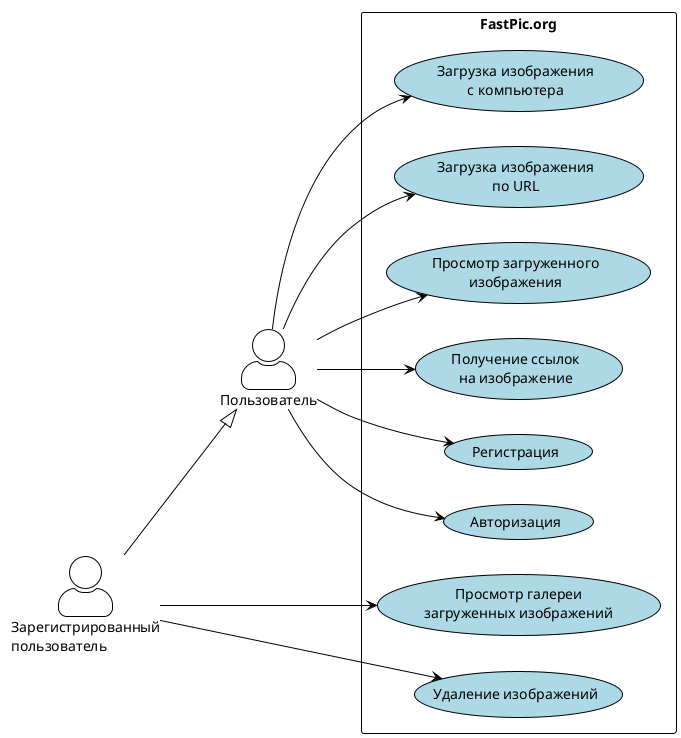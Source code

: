 @startuml FastPic.org - UseCase Diagram
!theme plain
skinparam actorStyle awesome
skinparam packageStyle rectangle
skinparam usecaseBorderColor #black
skinparam usecaseBackgroundColor #lightblue

left to right direction

actor "Пользователь" as User
actor "Зарегистрированный\nпользователь" as RegUser

rectangle "FastPic.org" {
  usecase "Загрузка изображения\nс компьютера" as UC1
  usecase "Загрузка изображения\nпо URL" as UC2
  usecase "Просмотр загруженного\nизображения" as UC3
  usecase "Получение ссылок\nна изображение" as UC4
  usecase "Регистрация" as UC5
  usecase "Авторизация" as UC6
  usecase "Просмотр галереи\nзагруженных изображений" as UC7
  usecase "Удаление изображений" as UC8
}

User --> UC1
User --> UC2
User --> UC3
User --> UC4
User --> UC5
User --> UC6

RegUser --|> User
RegUser --> UC7
RegUser --> UC8

@enduml
